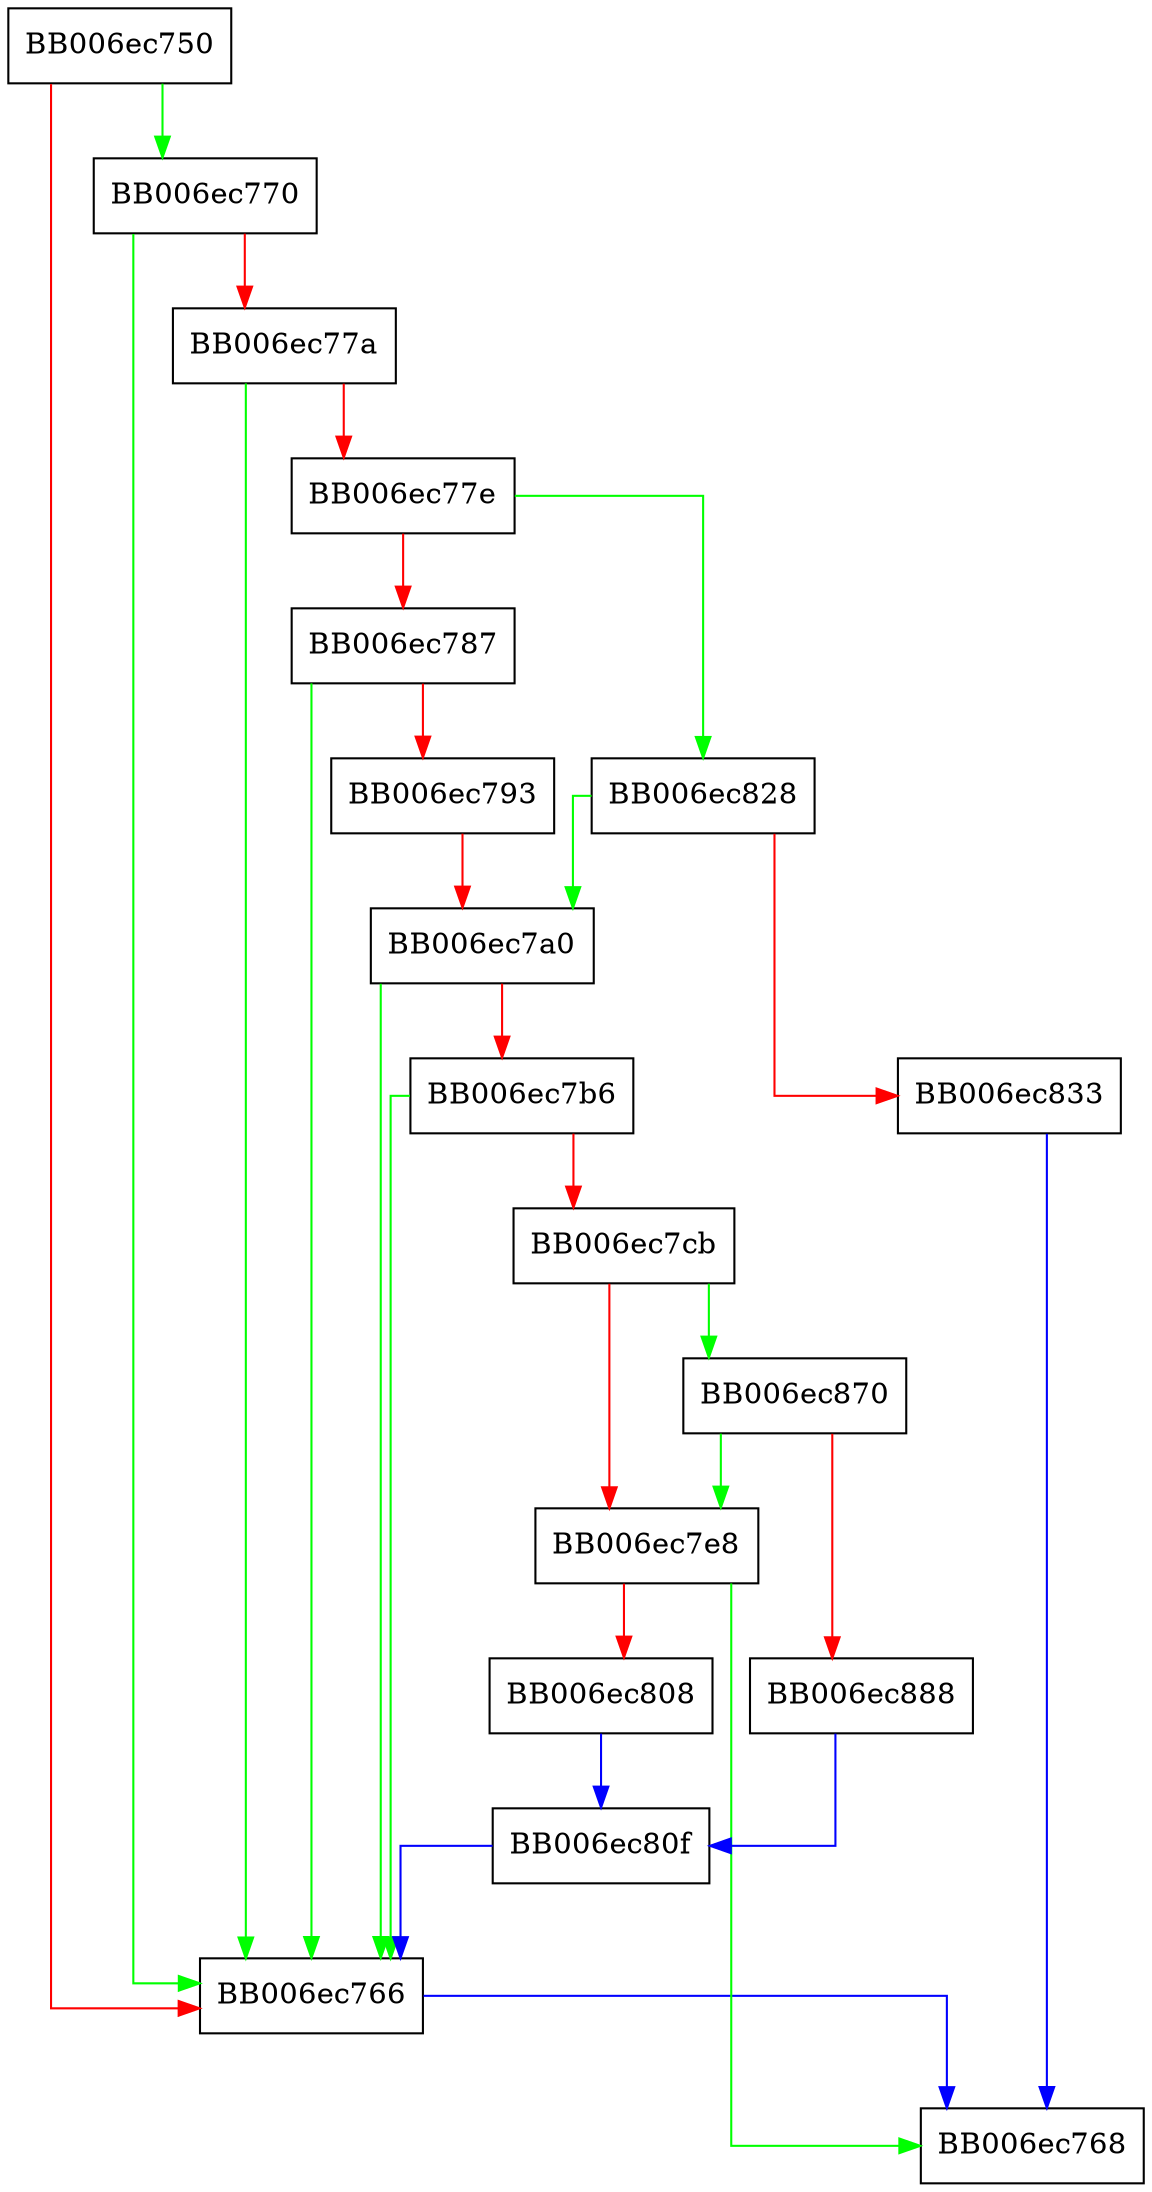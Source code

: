 digraph ecdsa_sha384_sign_message_init {
  node [shape="box"];
  graph [splines=ortho];
  BB006ec750 -> BB006ec770 [color="green"];
  BB006ec750 -> BB006ec766 [color="red"];
  BB006ec766 -> BB006ec768 [color="blue"];
  BB006ec770 -> BB006ec766 [color="green"];
  BB006ec770 -> BB006ec77a [color="red"];
  BB006ec77a -> BB006ec766 [color="green"];
  BB006ec77a -> BB006ec77e [color="red"];
  BB006ec77e -> BB006ec828 [color="green"];
  BB006ec77e -> BB006ec787 [color="red"];
  BB006ec787 -> BB006ec766 [color="green"];
  BB006ec787 -> BB006ec793 [color="red"];
  BB006ec793 -> BB006ec7a0 [color="red"];
  BB006ec7a0 -> BB006ec766 [color="green"];
  BB006ec7a0 -> BB006ec7b6 [color="red"];
  BB006ec7b6 -> BB006ec766 [color="green"];
  BB006ec7b6 -> BB006ec7cb [color="red"];
  BB006ec7cb -> BB006ec870 [color="green"];
  BB006ec7cb -> BB006ec7e8 [color="red"];
  BB006ec7e8 -> BB006ec768 [color="green"];
  BB006ec7e8 -> BB006ec808 [color="red"];
  BB006ec808 -> BB006ec80f [color="blue"];
  BB006ec80f -> BB006ec766 [color="blue"];
  BB006ec828 -> BB006ec7a0 [color="green"];
  BB006ec828 -> BB006ec833 [color="red"];
  BB006ec833 -> BB006ec768 [color="blue"];
  BB006ec870 -> BB006ec7e8 [color="green"];
  BB006ec870 -> BB006ec888 [color="red"];
  BB006ec888 -> BB006ec80f [color="blue"];
}